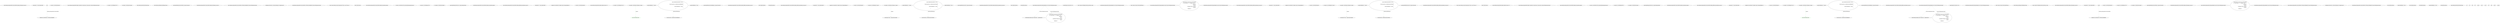 digraph  {
n0 [label="Entry RestSharp.IntegrationTests.StatusCodeTests.Handles_GET_Request_404_Error()", span="10-10"];
n1 [label="string baseUrl = ''http://localhost:8080/''", span="12-12"];
n2 [label="SimpleServer.Create(baseUrl, UrlToStatusCodeHandler)", span="13-13"];
n3 [label="var client = new RestClient(baseUrl)", span="15-15"];
n8 [label="Entry RestSharp.IntegrationTests.Helpers.SimpleServer.Create(string, System.Action<System.Net.HttpListenerContext>)", span="12-12"];
n4 [label="var request = new RestRequest(''404'')", span="16-16"];
n5 [label="var response = client.Execute(request)", span="17-17"];
n9 [label="Entry RestSharp.RestClient.RestClient(string)", span="66-66"];
n10 [label="Entry RestSharp.RestRequest.RestRequest(string)", span="80-80"];
n6 [label="Assert.Equal(HttpStatusCode.NotFound, response.StatusCode)", span="19-19"];
n7 [label="Exit RestSharp.IntegrationTests.StatusCodeTests.Handles_GET_Request_404_Error()", span="10-10"];
n13 [label="Entry RestSharp.IntegrationTests.StatusCodeTests.UrlToStatusCodeHandler(System.Net.HttpListenerContext)", span="23-23"];
n14 [label="obj.Response.StatusCode = int.Parse(obj.Request.Url.Segments.Last())", span="25-25"];
n15 [label="Exit RestSharp.IntegrationTests.StatusCodeTests.UrlToStatusCodeHandler(System.Net.HttpListenerContext)", span="23-23"];
n16 [label="Entry System.Collections.Generic.IEnumerable<TSource>.Last<TSource>()", span="0-0"];
n17 [label="Entry int.Parse(string)", span="0-0"];
n18 [label="Entry RestSharp.IntegrationTests.StatusCodeTests.Handles_Non_Existent_Domain()", span="33-33"];
n19 [label="var client = new RestClient(''http://nonexistantdomainimguessing.org'')", span="35-35"];
n20 [label="var request = new RestRequest(''foo'')", span="36-36"];
n21 [label="var response = client.Execute(request)", span="37-37"];
n22 [label="Assert.Equal(ResponseStatus.Error, response.ResponseStatus)", span="38-38"];
n23 [label="Exit RestSharp.IntegrationTests.StatusCodeTests.Handles_Non_Existent_Domain()", span="33-33"];
n24 [label="Entry RestSharp.IntegrationTests.StatusCodeTests.Handles_Different_Root_Element_On_Error()", span="42-42"];
n25 [label="string baseUrl = ''http://localhost:8080/''", span="44-44"];
n26 [label="SimpleServer.Create(baseUrl, Handlers.Generic<ResponseHandler>())", span="45-45"];
n27 [label="var client = new RestClient(baseUrl)", span="47-47"];
n35 [label="Entry RestSharp.IntegrationTests.Helpers.Handlers.Generic<T>()", span="56-56"];
n28 [label="var request = new RestRequest(''error'')", span="48-48"];
n31 [label="var response = client.Execute<Response>(request)", span="58-58"];
n29 [label="request.RootElement = ''Success''", span="49-49"];
n30 [label="request.OnBeforeDeserialization = resp =>\r\n				{\r\n					if(resp.StatusCode == HttpStatusCode.BadRequest)\r\n					{\r\n						request.RootElement = ''\\nError'';\r\n					}\r\n				}", span="50-56"];
n39 [label="request.RootElement = ''Error''", span="54-54"];
n38 [label="resp.StatusCode == HttpStatusCode.BadRequest", span="52-52"];
n32 [label="Assert.Equal(HttpStatusCode.BadRequest, response.StatusCode)", span="60-60"];
d33 [color=green, community=0, label="Assert.Null(response.Data)", prediction=0, span="61-61"];
n34 [label="Exit RestSharp.IntegrationTests.StatusCodeTests.Handles_Different_Root_Element_On_Error()", span="42-42"];
n37 [label="Entry lambda expression", span="50-56"];
n40 [label="Exit lambda expression", span="50-56"];
n41 [label="Entry RestSharp.IntegrationTests.StatusCodeTests.Handles_Default_Root_Element_On_No_Error()", span="66-66"];
n42 [label="string baseUrl = ''http://localhost:8080/''", span="68-68"];
n43 [label="SimpleServer.Create(baseUrl, Handlers.Generic<ResponseHandler>())", span="69-69"];
n44 [label="var client = new RestClient(baseUrl)", span="71-71"];
n45 [label="var request = new RestRequest(''success'')", span="72-72"];
n48 [label="var response = client.Execute<Response>(request)", span="82-82"];
n46 [label="request.RootElement = ''Success''", span="73-73"];
n47 [label="request.OnBeforeDeserialization = resp =>\r\n				{\r\n					if(resp.StatusCode == HttpStatusCode.NotFound)\r\n					{\r\n						request.RootElement = ''\\nError'';\r\n					}\r\n				}", span="74-80"];
n54 [label="request.RootElement = ''Error''", span="78-78"];
n53 [label="resp.StatusCode == HttpStatusCode.NotFound", span="76-76"];
n49 [label="Assert.Equal(HttpStatusCode.OK, response.StatusCode)", span="84-84"];
n50 [label="Assert.Equal(''Works!'', response.Data.Message)", span="85-85"];
n51 [label="Exit RestSharp.IntegrationTests.StatusCodeTests.Handles_Default_Root_Element_On_No_Error()", span="66-66"];
n52 [label="Entry lambda expression", span="74-80"];
n55 [label="Exit lambda expression", span="74-80"];
n56 [label="Entry RestSharp.IntegrationTests.ResponseHandler.error(System.Net.HttpListenerContext)", span="92-92"];
n57 [label="context.Response.StatusCode = 400", span="94-94"];
n58 [label="context.Response.Headers.Add(''Content-Type'', ''application/xml'')", span="95-95"];
n59 [label="context.Response.OutputStream.WriteStringUtf8(\r\n@''<?xml version=''''1.0'''' encoding=''''utf-8'''' ?>\r\n<Response>\r\n	<Error>\r\n		<\\nMessage>Not found!</Message>\r\n	</Error>\r\n</Response>'')", span="96-102"];
n61 [label="Entry System.Net.WebHeaderCollection.Add(string, string)", span="0-0"];
n60 [label="Exit RestSharp.IntegrationTests.ResponseHandler.error(System.Net.HttpListenerContext)", span="92-92"];
n62 [label="Entry System.IO.Stream.WriteStringUtf8(string)", span="7-7"];
n63 [label="Entry RestSharp.IntegrationTests.ResponseHandler.success(System.Net.HttpListenerContext)", span="104-104"];
n64 [label="context.Response.OutputStream.WriteStringUtf8(\r\n@''<?xml version=''''1.0'''' encoding=''''utf-8'''' ?>\r\n<Response>\r\n	<Success>\r\n		<\\nMessage>Works!</Message>\r\n	</Success>\r\n</Response>'')", span="106-112"];
n65 [label="Exit RestSharp.IntegrationTests.ResponseHandler.success(System.Net.HttpListenerContext)", span="104-104"];
m0_41 [cluster="RestSharp.IntegrationTests.StatusCodeTests.Handles_Default_Root_Element_On_No_Error()", file="StatusCodeTests.cs", label="Entry RestSharp.IntegrationTests.StatusCodeTests.Handles_Default_Root_Element_On_No_Error()", span="66-66"];
m0_42 [cluster="RestSharp.IntegrationTests.StatusCodeTests.Handles_Default_Root_Element_On_No_Error()", file="StatusCodeTests.cs", label="string baseUrl = ''http://localhost:8080/''", span="68-68"];
m0_43 [cluster="RestSharp.IntegrationTests.StatusCodeTests.Handles_Default_Root_Element_On_No_Error()", file="StatusCodeTests.cs", label="SimpleServer.Create(baseUrl, Handlers.Generic<ResponseHandler>())", span="69-69"];
m0_44 [cluster="RestSharp.IntegrationTests.StatusCodeTests.Handles_Default_Root_Element_On_No_Error()", file="StatusCodeTests.cs", label="var client = new RestClient(baseUrl)", span="71-71"];
m0_45 [cluster="RestSharp.IntegrationTests.StatusCodeTests.Handles_Default_Root_Element_On_No_Error()", file="StatusCodeTests.cs", label="var request = new RestRequest(''success'')", span="72-72"];
m0_48 [cluster="RestSharp.IntegrationTests.StatusCodeTests.Handles_Default_Root_Element_On_No_Error()", file="StatusCodeTests.cs", label="var response = client.Execute<Response>(request)", span="82-82"];
m0_46 [cluster="RestSharp.IntegrationTests.StatusCodeTests.Handles_Default_Root_Element_On_No_Error()", file="StatusCodeTests.cs", label="request.RootElement = ''Success''", span="73-73"];
m0_47 [cluster="RestSharp.IntegrationTests.StatusCodeTests.Handles_Default_Root_Element_On_No_Error()", file="StatusCodeTests.cs", label="request.OnBeforeDeserialization = resp =>\r\n				{\r\n					if(resp.StatusCode == HttpStatusCode.NotFound)\r\n					{\r\n						request.RootElement = ''\\nError'';\r\n					}\r\n				}", span="74-80"];
m0_49 [cluster="RestSharp.IntegrationTests.StatusCodeTests.Handles_Default_Root_Element_On_No_Error()", file="StatusCodeTests.cs", label="Assert.Equal(HttpStatusCode.OK, response.StatusCode)", span="84-84"];
m0_50 [cluster="RestSharp.IntegrationTests.StatusCodeTests.Handles_Default_Root_Element_On_No_Error()", file="StatusCodeTests.cs", label="Assert.Equal(''Works!'', response.Data.Message)", span="85-85"];
m0_51 [cluster="RestSharp.IntegrationTests.StatusCodeTests.Handles_Default_Root_Element_On_No_Error()", file="StatusCodeTests.cs", label="Exit RestSharp.IntegrationTests.StatusCodeTests.Handles_Default_Root_Element_On_No_Error()", span="66-66"];
m0_16 [cluster="System.Collections.Generic.IEnumerable<TSource>.Last<TSource>()", file="StatusCodeTests.cs", label="Entry System.Collections.Generic.IEnumerable<TSource>.Last<TSource>()", span="0-0"];
m0_17 [cluster="int.Parse(string)", file="StatusCodeTests.cs", label="Entry int.Parse(string)", span="0-0"];
m0_35 [cluster="RestSharp.IntegrationTests.Helpers.Handlers.Generic<T>()", file="StatusCodeTests.cs", label="Entry RestSharp.IntegrationTests.Helpers.Handlers.Generic<T>()", span="56-56"];
m0_8 [cluster="RestSharp.IntegrationTests.Helpers.SimpleServer.Create(string, System.Action<System.Net.HttpListenerContext>)", file="StatusCodeTests.cs", label="Entry RestSharp.IntegrationTests.Helpers.SimpleServer.Create(string, System.Action<System.Net.HttpListenerContext>)", span="12-12"];
m0_18 [cluster="RestSharp.IntegrationTests.StatusCodeTests.Handles_Non_Existent_Domain()", file="StatusCodeTests.cs", label="Entry RestSharp.IntegrationTests.StatusCodeTests.Handles_Non_Existent_Domain()", span="33-33"];
m0_19 [cluster="RestSharp.IntegrationTests.StatusCodeTests.Handles_Non_Existent_Domain()", file="StatusCodeTests.cs", label="var client = new RestClient(''http://nonexistantdomainimguessing.org'')", span="35-35"];
m0_20 [cluster="RestSharp.IntegrationTests.StatusCodeTests.Handles_Non_Existent_Domain()", file="StatusCodeTests.cs", label="var request = new RestRequest(''foo'')", span="36-36"];
m0_21 [cluster="RestSharp.IntegrationTests.StatusCodeTests.Handles_Non_Existent_Domain()", file="StatusCodeTests.cs", label="var response = client.Execute(request)", span="37-37"];
m0_22 [cluster="RestSharp.IntegrationTests.StatusCodeTests.Handles_Non_Existent_Domain()", file="StatusCodeTests.cs", label="Assert.Equal(ResponseStatus.Error, response.ResponseStatus)", span="38-38"];
m0_23 [cluster="RestSharp.IntegrationTests.StatusCodeTests.Handles_Non_Existent_Domain()", file="StatusCodeTests.cs", label="Exit RestSharp.IntegrationTests.StatusCodeTests.Handles_Non_Existent_Domain()", span="33-33"];
m0_24 [cluster="RestSharp.IntegrationTests.StatusCodeTests.Handles_Different_Root_Element_On_Error()", file="StatusCodeTests.cs", label="Entry RestSharp.IntegrationTests.StatusCodeTests.Handles_Different_Root_Element_On_Error()", span="42-42"];
m0_25 [cluster="RestSharp.IntegrationTests.StatusCodeTests.Handles_Different_Root_Element_On_Error()", file="StatusCodeTests.cs", label="string baseUrl = ''http://localhost:8080/''", span="44-44"];
m0_26 [cluster="RestSharp.IntegrationTests.StatusCodeTests.Handles_Different_Root_Element_On_Error()", file="StatusCodeTests.cs", label="SimpleServer.Create(baseUrl, Handlers.Generic<ResponseHandler>())", span="45-45"];
m0_27 [cluster="RestSharp.IntegrationTests.StatusCodeTests.Handles_Different_Root_Element_On_Error()", file="StatusCodeTests.cs", label="var client = new RestClient(baseUrl)", span="47-47"];
m0_28 [cluster="RestSharp.IntegrationTests.StatusCodeTests.Handles_Different_Root_Element_On_Error()", file="StatusCodeTests.cs", label="var request = new RestRequest(''error'')", span="48-48"];
m0_31 [cluster="RestSharp.IntegrationTests.StatusCodeTests.Handles_Different_Root_Element_On_Error()", file="StatusCodeTests.cs", label="var response = client.Execute<Response>(request)", span="58-58"];
m0_29 [cluster="RestSharp.IntegrationTests.StatusCodeTests.Handles_Different_Root_Element_On_Error()", file="StatusCodeTests.cs", label="request.RootElement = ''Success''", span="49-49"];
m0_30 [cluster="RestSharp.IntegrationTests.StatusCodeTests.Handles_Different_Root_Element_On_Error()", file="StatusCodeTests.cs", label="request.OnBeforeDeserialization = resp =>\r\n				{\r\n					if(resp.StatusCode == HttpStatusCode.BadRequest)\r\n					{\r\n						request.RootElement = ''\\nError'';\r\n					}\r\n				}", span="50-56"];
m0_32 [cluster="RestSharp.IntegrationTests.StatusCodeTests.Handles_Different_Root_Element_On_Error()", file="StatusCodeTests.cs", label="Assert.Equal(HttpStatusCode.BadRequest, response.StatusCode)", span="60-60"];
m0_33 [cluster="RestSharp.IntegrationTests.StatusCodeTests.Handles_Different_Root_Element_On_Error()", color=green, community=0, file="StatusCodeTests.cs", label="Assert.Null(response.Data)", prediction=1, span="61-61"];
m0_34 [cluster="RestSharp.IntegrationTests.StatusCodeTests.Handles_Different_Root_Element_On_Error()", file="StatusCodeTests.cs", label="Exit RestSharp.IntegrationTests.StatusCodeTests.Handles_Different_Root_Element_On_Error()", span="42-42"];
m0_56 [cluster="RestSharp.IntegrationTests.ResponseHandler.error(System.Net.HttpListenerContext)", file="StatusCodeTests.cs", label="Entry RestSharp.IntegrationTests.ResponseHandler.error(System.Net.HttpListenerContext)", span="92-92"];
m0_57 [cluster="RestSharp.IntegrationTests.ResponseHandler.error(System.Net.HttpListenerContext)", file="StatusCodeTests.cs", label="context.Response.StatusCode = 400", span="94-94"];
m0_58 [cluster="RestSharp.IntegrationTests.ResponseHandler.error(System.Net.HttpListenerContext)", file="StatusCodeTests.cs", label="context.Response.Headers.Add(''Content-Type'', ''application/xml'')", span="95-95"];
m0_59 [cluster="RestSharp.IntegrationTests.ResponseHandler.error(System.Net.HttpListenerContext)", file="StatusCodeTests.cs", label="context.Response.OutputStream.WriteStringUtf8(\r\n@''<?xml version=''''1.0'''' encoding=''''utf-8'''' ?>\r\n<Response>\r\n	<Error>\r\n		<\\nMessage>Not found!</Message>\r\n	</Error>\r\n</Response>'')", span="96-102"];
m0_60 [cluster="RestSharp.IntegrationTests.ResponseHandler.error(System.Net.HttpListenerContext)", file="StatusCodeTests.cs", label="Exit RestSharp.IntegrationTests.ResponseHandler.error(System.Net.HttpListenerContext)", span="92-92"];
m0_62 [cluster="System.IO.Stream.WriteStringUtf8(string)", file="StatusCodeTests.cs", label="Entry System.IO.Stream.WriteStringUtf8(string)", span="7-7"];
m0_10 [cluster="RestSharp.RestRequest.RestRequest(string)", file="StatusCodeTests.cs", label="Entry RestSharp.RestRequest.RestRequest(string)", span="80-80"];
m0_61 [cluster="System.Net.WebHeaderCollection.Add(string, string)", file="StatusCodeTests.cs", label="Entry System.Net.WebHeaderCollection.Add(string, string)", span="0-0"];
m0_0 [cluster="RestSharp.IntegrationTests.StatusCodeTests.Handles_GET_Request_404_Error()", file="StatusCodeTests.cs", label="Entry RestSharp.IntegrationTests.StatusCodeTests.Handles_GET_Request_404_Error()", span="10-10"];
m0_1 [cluster="RestSharp.IntegrationTests.StatusCodeTests.Handles_GET_Request_404_Error()", file="StatusCodeTests.cs", label="string baseUrl = ''http://localhost:8080/''", span="12-12"];
m0_2 [cluster="RestSharp.IntegrationTests.StatusCodeTests.Handles_GET_Request_404_Error()", file="StatusCodeTests.cs", label="SimpleServer.Create(baseUrl, UrlToStatusCodeHandler)", span="13-13"];
m0_3 [cluster="RestSharp.IntegrationTests.StatusCodeTests.Handles_GET_Request_404_Error()", file="StatusCodeTests.cs", label="var client = new RestClient(baseUrl)", span="15-15"];
m0_4 [cluster="RestSharp.IntegrationTests.StatusCodeTests.Handles_GET_Request_404_Error()", file="StatusCodeTests.cs", label="var request = new RestRequest(''404'')", span="16-16"];
m0_5 [cluster="RestSharp.IntegrationTests.StatusCodeTests.Handles_GET_Request_404_Error()", file="StatusCodeTests.cs", label="var response = client.Execute(request)", span="17-17"];
m0_6 [cluster="RestSharp.IntegrationTests.StatusCodeTests.Handles_GET_Request_404_Error()", file="StatusCodeTests.cs", label="Assert.Equal(HttpStatusCode.NotFound, response.StatusCode)", span="19-19"];
m0_7 [cluster="RestSharp.IntegrationTests.StatusCodeTests.Handles_GET_Request_404_Error()", file="StatusCodeTests.cs", label="Exit RestSharp.IntegrationTests.StatusCodeTests.Handles_GET_Request_404_Error()", span="10-10"];
m0_63 [cluster="RestSharp.IntegrationTests.ResponseHandler.success(System.Net.HttpListenerContext)", file="StatusCodeTests.cs", label="Entry RestSharp.IntegrationTests.ResponseHandler.success(System.Net.HttpListenerContext)", span="104-104"];
m0_64 [cluster="RestSharp.IntegrationTests.ResponseHandler.success(System.Net.HttpListenerContext)", file="StatusCodeTests.cs", label="context.Response.OutputStream.WriteStringUtf8(\r\n@''<?xml version=''''1.0'''' encoding=''''utf-8'''' ?>\r\n<Response>\r\n	<Success>\r\n		<\\nMessage>Works!</Message>\r\n	</Success>\r\n</Response>'')", span="106-112"];
m0_65 [cluster="RestSharp.IntegrationTests.ResponseHandler.success(System.Net.HttpListenerContext)", file="StatusCodeTests.cs", label="Exit RestSharp.IntegrationTests.ResponseHandler.success(System.Net.HttpListenerContext)", span="104-104"];
m0_13 [cluster="RestSharp.IntegrationTests.StatusCodeTests.UrlToStatusCodeHandler(System.Net.HttpListenerContext)", file="StatusCodeTests.cs", label="Entry RestSharp.IntegrationTests.StatusCodeTests.UrlToStatusCodeHandler(System.Net.HttpListenerContext)", span="23-23"];
m0_14 [cluster="RestSharp.IntegrationTests.StatusCodeTests.UrlToStatusCodeHandler(System.Net.HttpListenerContext)", file="StatusCodeTests.cs", label="obj.Response.StatusCode = int.Parse(obj.Request.Url.Segments.Last())", span="25-25"];
m0_15 [cluster="RestSharp.IntegrationTests.StatusCodeTests.UrlToStatusCodeHandler(System.Net.HttpListenerContext)", file="StatusCodeTests.cs", label="Exit RestSharp.IntegrationTests.StatusCodeTests.UrlToStatusCodeHandler(System.Net.HttpListenerContext)", span="23-23"];
m0_52 [cluster="lambda expression", file="StatusCodeTests.cs", label="Entry lambda expression", span="74-80"];
m0_39 [cluster="lambda expression", file="StatusCodeTests.cs", label="request.RootElement = ''Error''", span="54-54"];
m0_38 [cluster="lambda expression", file="StatusCodeTests.cs", label="resp.StatusCode == HttpStatusCode.BadRequest", span="52-52"];
m0_37 [cluster="lambda expression", file="StatusCodeTests.cs", label="Entry lambda expression", span="50-56"];
m0_40 [cluster="lambda expression", file="StatusCodeTests.cs", label="Exit lambda expression", span="50-56"];
m0_54 [cluster="lambda expression", file="StatusCodeTests.cs", label="request.RootElement = ''Error''", span="78-78"];
m0_53 [cluster="lambda expression", file="StatusCodeTests.cs", label="resp.StatusCode == HttpStatusCode.NotFound", span="76-76"];
m0_55 [cluster="lambda expression", file="StatusCodeTests.cs", label="Exit lambda expression", span="74-80"];
m0_9 [cluster="RestSharp.RestClient.RestClient(string)", file="StatusCodeTests.cs", label="Entry RestSharp.RestClient.RestClient(string)", span="66-66"];
n11;
n12;
n36;
d37;
m0_36;
m0_12;
m0_11;
n66;
n67;
n68;
m0_66;
m0_67;
m0_68;
n31 -> d33  [color=green, key=1, label=response, style=dashed];
n30 -> n38  [color=darkseagreen4, key=1, label="RestSharp.IRestResponse", style=dashed];
n48 -> n50  [color=darkseagreen4, key=1, label=response, style=dashed];
n47 -> n53  [color=darkseagreen4, key=1, label="RestSharp.IRestResponse", style=dashed];
n56 -> n58  [color=darkseagreen4, key=1, label="System.Net.HttpListenerContext", style=dashed];
n56 -> n59  [color=darkseagreen4, key=1, label="System.Net.HttpListenerContext", style=dashed];
m0_48 -> m0_50  [color=darkseagreen4, key=1, label=response, style=dashed];
m0_47 -> m0_53  [color=darkseagreen4, key=1, label="RestSharp.IRestResponse", style=dashed];
m0_31 -> m0_33  [color=green, key=1, label=response, style=dashed];
m0_30 -> m0_38  [color=darkseagreen4, key=1, label="RestSharp.IRestResponse", style=dashed];
m0_56 -> m0_58  [color=darkseagreen4, key=1, label="System.Net.HttpListenerContext", style=dashed];
m0_56 -> m0_59  [color=darkseagreen4, key=1, label="System.Net.HttpListenerContext", style=dashed];
n66 -> n2  [color=darkseagreen4, key=1, label="RestSharp.IntegrationTests.StatusCodeTests", style=dashed];
m0_66 -> m0_2  [color=darkseagreen4, key=1, label="RestSharp.IntegrationTests.StatusCodeTests", style=dashed];
}
